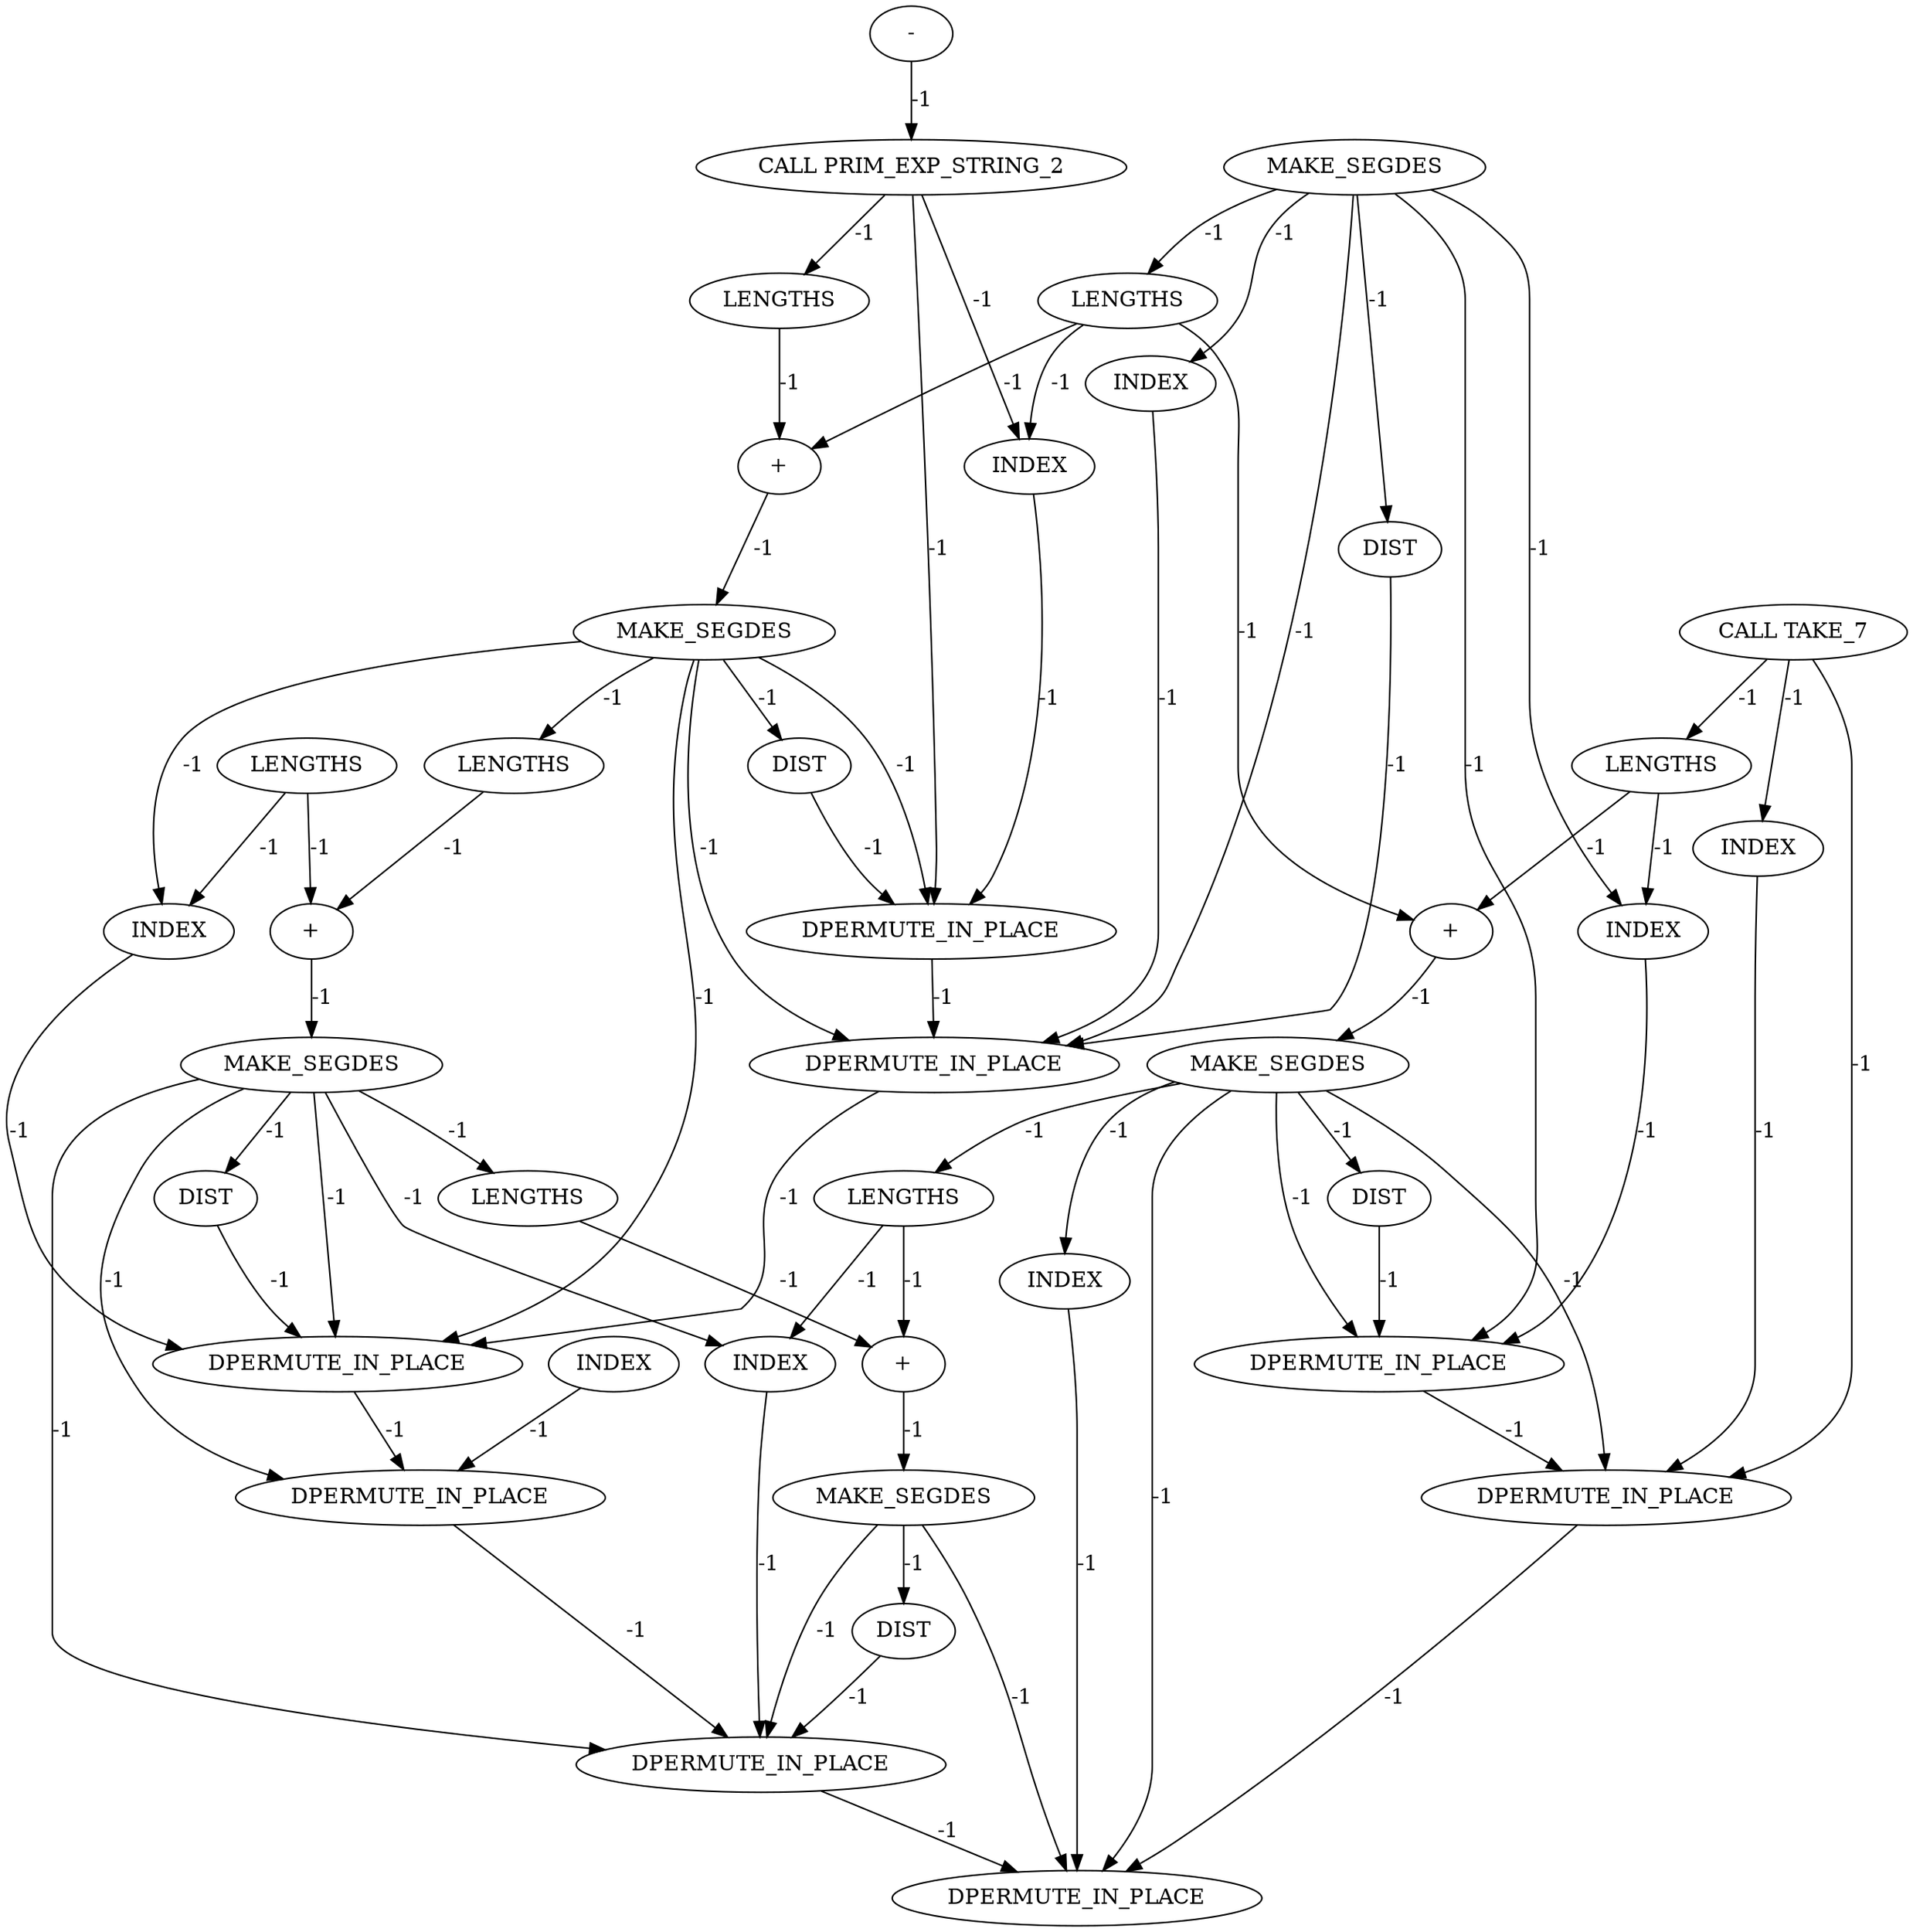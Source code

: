 digraph {
	maximal_independent_set_large_grid_INST_4767 [label=MAKE_SEGDES cost=0]
	maximal_independent_set_large_grid_INST_4739 [label=INDEX cost=0]
	maximal_independent_set_large_grid_INST_6001 [label=DPERMUTE_IN_PLACE cost=0]
	maximal_independent_set_large_grid_INST_4696 [label="+" cost=0]
	maximal_independent_set_large_grid_INST_4619 [label=INDEX cost=0]
	maximal_independent_set_large_grid_INST_4751 [label=INDEX cost=0]
	maximal_independent_set_large_grid_INST_4452 [label=LENGTHS cost=0]
	maximal_independent_set_large_grid_INST_1170 [label="CALL TAKE_7" cost=0]
	maximal_independent_set_large_grid_INST_4761 [label=LENGTHS cost=0]
	maximal_independent_set_large_grid_INST_4762 [label="+" cost=0]
	maximal_independent_set_large_grid_INST_1172 [label=MAKE_SEGDES cost=0]
	maximal_independent_set_large_grid_INST_1190 [label="CALL PRIM_EXP_STRING_2" cost=0]
	maximal_independent_set_large_grid_INST_6006 [label=DPERMUTE_IN_PLACE cost=0]
	maximal_independent_set_large_grid_INST_4673 [label=INDEX cost=0]
	maximal_independent_set_large_grid_INST_4458 [label=MAKE_SEGDES cost=0]
	maximal_independent_set_large_grid_INST_4442 [label=INDEX cost=0]
	maximal_independent_set_large_grid_INST_4607 [label=INDEX cost=0]
	maximal_independent_set_large_grid_INST_4743 [label=LENGTHS cost=0]
	maximal_independent_set_large_grid_INST_6007 [label=DPERMUTE_IN_PLACE cost=0]
	maximal_independent_set_large_grid_INST_4630 [label="+" cost=0]
	maximal_independent_set_large_grid_INST_4430 [label=INDEX cost=0]
	maximal_independent_set_large_grid_INST_1189 [label="-" cost=0]
	maximal_independent_set_large_grid_INST_4629 [label=LENGTHS cost=0]
	maximal_independent_set_large_grid_INST_6002 [label=DPERMUTE_IN_PLACE cost=0]
	maximal_independent_set_large_grid_INST_4635 [label=MAKE_SEGDES cost=0]
	maximal_independent_set_large_grid_INST_4453 [label="+" cost=0]
	maximal_independent_set_large_grid_INST_4641 [label=DIST cost=0]
	maximal_independent_set_large_grid_INST_6003 [label=DPERMUTE_IN_PLACE cost=0]
	maximal_independent_set_large_grid_INST_4695 [label=LENGTHS cost=0]
	maximal_independent_set_large_grid_INST_4434 [label=LENGTHS cost=0]
	maximal_independent_set_large_grid_INST_4707 [label=DIST cost=0]
	maximal_independent_set_large_grid_INST_4677 [label=LENGTHS cost=0]
	maximal_independent_set_large_grid_INST_6008 [label=DPERMUTE_IN_PLACE cost=0]
	maximal_independent_set_large_grid_INST_4773 [label=DIST cost=0]
	maximal_independent_set_large_grid_INST_6004 [label=DPERMUTE_IN_PLACE cost=0]
	maximal_independent_set_large_grid_INST_4596 [label=DIST cost=0]
	maximal_independent_set_large_grid_INST_6005 [label=DPERMUTE_IN_PLACE cost=0]
	maximal_independent_set_large_grid_INST_4464 [label=DIST cost=0]
	maximal_independent_set_large_grid_INST_4701 [label=MAKE_SEGDES cost=0]
	maximal_independent_set_large_grid_INST_4685 [label=INDEX cost=0]
	maximal_independent_set_large_grid_INST_4767 -> maximal_independent_set_large_grid_INST_4773 [label=-1 cost=-1]
	maximal_independent_set_large_grid_INST_4767 -> maximal_independent_set_large_grid_INST_6007 [label=-1 cost=-1]
	maximal_independent_set_large_grid_INST_4767 -> maximal_independent_set_large_grid_INST_6008 [label=-1 cost=-1]
	maximal_independent_set_large_grid_INST_4739 -> maximal_independent_set_large_grid_INST_6008 [label=-1 cost=-1]
	maximal_independent_set_large_grid_INST_6001 -> maximal_independent_set_large_grid_INST_6002 [label=-1 cost=-1]
	maximal_independent_set_large_grid_INST_4696 -> maximal_independent_set_large_grid_INST_4701 [label=-1 cost=-1]
	maximal_independent_set_large_grid_INST_4619 -> maximal_independent_set_large_grid_INST_6003 [label=-1 cost=-1]
	maximal_independent_set_large_grid_INST_4751 -> maximal_independent_set_large_grid_INST_6007 [label=-1 cost=-1]
	maximal_independent_set_large_grid_INST_4452 -> maximal_independent_set_large_grid_INST_4453 [label=-1 cost=-1]
	maximal_independent_set_large_grid_INST_4452 -> maximal_independent_set_large_grid_INST_4619 [label=-1 cost=-1]
	maximal_independent_set_large_grid_INST_4452 -> maximal_independent_set_large_grid_INST_4630 [label=-1 cost=-1]
	maximal_independent_set_large_grid_INST_1170 -> maximal_independent_set_large_grid_INST_4430 [label=-1 cost=-1]
	maximal_independent_set_large_grid_INST_1170 -> maximal_independent_set_large_grid_INST_4434 [label=-1 cost=-1]
	maximal_independent_set_large_grid_INST_1170 -> maximal_independent_set_large_grid_INST_6002 [label=-1 cost=-1]
	maximal_independent_set_large_grid_INST_4761 -> maximal_independent_set_large_grid_INST_4762 [label=-1 cost=-1]
	maximal_independent_set_large_grid_INST_4762 -> maximal_independent_set_large_grid_INST_4767 [label=-1 cost=-1]
	maximal_independent_set_large_grid_INST_1172 -> maximal_independent_set_large_grid_INST_4442 [label=-1 cost=-1]
	maximal_independent_set_large_grid_INST_1172 -> maximal_independent_set_large_grid_INST_4452 [label=-1 cost=-1]
	maximal_independent_set_large_grid_INST_1172 -> maximal_independent_set_large_grid_INST_6001 [label=-1 cost=-1]
	maximal_independent_set_large_grid_INST_1172 -> maximal_independent_set_large_grid_INST_4596 [label=-1 cost=-1]
	maximal_independent_set_large_grid_INST_1172 -> maximal_independent_set_large_grid_INST_4607 [label=-1 cost=-1]
	maximal_independent_set_large_grid_INST_1172 -> maximal_independent_set_large_grid_INST_6004 [label=-1 cost=-1]
	maximal_independent_set_large_grid_INST_1190 -> maximal_independent_set_large_grid_INST_4619 [label=-1 cost=-1]
	maximal_independent_set_large_grid_INST_1190 -> maximal_independent_set_large_grid_INST_4629 [label=-1 cost=-1]
	maximal_independent_set_large_grid_INST_1190 -> maximal_independent_set_large_grid_INST_6003 [label=-1 cost=-1]
	maximal_independent_set_large_grid_INST_6006 -> maximal_independent_set_large_grid_INST_6007 [label=-1 cost=-1]
	maximal_independent_set_large_grid_INST_4673 -> maximal_independent_set_large_grid_INST_6006 [label=-1 cost=-1]
	maximal_independent_set_large_grid_INST_4458 -> maximal_independent_set_large_grid_INST_4464 [label=-1 cost=-1]
	maximal_independent_set_large_grid_INST_4458 -> maximal_independent_set_large_grid_INST_6001 [label=-1 cost=-1]
	maximal_independent_set_large_grid_INST_4458 -> maximal_independent_set_large_grid_INST_6002 [label=-1 cost=-1]
	maximal_independent_set_large_grid_INST_4458 -> maximal_independent_set_large_grid_INST_4739 [label=-1 cost=-1]
	maximal_independent_set_large_grid_INST_4458 -> maximal_independent_set_large_grid_INST_4743 [label=-1 cost=-1]
	maximal_independent_set_large_grid_INST_4458 -> maximal_independent_set_large_grid_INST_6008 [label=-1 cost=-1]
	maximal_independent_set_large_grid_INST_4442 -> maximal_independent_set_large_grid_INST_6001 [label=-1 cost=-1]
	maximal_independent_set_large_grid_INST_4607 -> maximal_independent_set_large_grid_INST_6004 [label=-1 cost=-1]
	maximal_independent_set_large_grid_INST_4743 -> maximal_independent_set_large_grid_INST_4751 [label=-1 cost=-1]
	maximal_independent_set_large_grid_INST_4743 -> maximal_independent_set_large_grid_INST_4762 [label=-1 cost=-1]
	maximal_independent_set_large_grid_INST_6007 -> maximal_independent_set_large_grid_INST_6008 [label=-1 cost=-1]
	maximal_independent_set_large_grid_INST_4630 -> maximal_independent_set_large_grid_INST_4635 [label=-1 cost=-1]
	maximal_independent_set_large_grid_INST_4430 -> maximal_independent_set_large_grid_INST_6002 [label=-1 cost=-1]
	maximal_independent_set_large_grid_INST_1189 -> maximal_independent_set_large_grid_INST_1190 [label=-1 cost=-1]
	maximal_independent_set_large_grid_INST_4629 -> maximal_independent_set_large_grid_INST_4630 [label=-1 cost=-1]
	maximal_independent_set_large_grid_INST_6002 -> maximal_independent_set_large_grid_INST_6008 [label=-1 cost=-1]
	maximal_independent_set_large_grid_INST_4635 -> maximal_independent_set_large_grid_INST_4641 [label=-1 cost=-1]
	maximal_independent_set_large_grid_INST_4635 -> maximal_independent_set_large_grid_INST_6003 [label=-1 cost=-1]
	maximal_independent_set_large_grid_INST_4635 -> maximal_independent_set_large_grid_INST_6004 [label=-1 cost=-1]
	maximal_independent_set_large_grid_INST_4635 -> maximal_independent_set_large_grid_INST_4685 [label=-1 cost=-1]
	maximal_independent_set_large_grid_INST_4635 -> maximal_independent_set_large_grid_INST_4695 [label=-1 cost=-1]
	maximal_independent_set_large_grid_INST_4635 -> maximal_independent_set_large_grid_INST_6005 [label=-1 cost=-1]
	maximal_independent_set_large_grid_INST_4453 -> maximal_independent_set_large_grid_INST_4458 [label=-1 cost=-1]
	maximal_independent_set_large_grid_INST_4641 -> maximal_independent_set_large_grid_INST_6003 [label=-1 cost=-1]
	maximal_independent_set_large_grid_INST_6003 -> maximal_independent_set_large_grid_INST_6004 [label=-1 cost=-1]
	maximal_independent_set_large_grid_INST_4695 -> maximal_independent_set_large_grid_INST_4696 [label=-1 cost=-1]
	maximal_independent_set_large_grid_INST_4434 -> maximal_independent_set_large_grid_INST_4442 [label=-1 cost=-1]
	maximal_independent_set_large_grid_INST_4434 -> maximal_independent_set_large_grid_INST_4453 [label=-1 cost=-1]
	maximal_independent_set_large_grid_INST_4707 -> maximal_independent_set_large_grid_INST_6005 [label=-1 cost=-1]
	maximal_independent_set_large_grid_INST_4677 -> maximal_independent_set_large_grid_INST_4685 [label=-1 cost=-1]
	maximal_independent_set_large_grid_INST_4677 -> maximal_independent_set_large_grid_INST_4696 [label=-1 cost=-1]
	maximal_independent_set_large_grid_INST_4773 -> maximal_independent_set_large_grid_INST_6007 [label=-1 cost=-1]
	maximal_independent_set_large_grid_INST_6004 -> maximal_independent_set_large_grid_INST_6005 [label=-1 cost=-1]
	maximal_independent_set_large_grid_INST_4596 -> maximal_independent_set_large_grid_INST_6004 [label=-1 cost=-1]
	maximal_independent_set_large_grid_INST_6005 -> maximal_independent_set_large_grid_INST_6006 [label=-1 cost=-1]
	maximal_independent_set_large_grid_INST_4464 -> maximal_independent_set_large_grid_INST_6001 [label=-1 cost=-1]
	maximal_independent_set_large_grid_INST_4701 -> maximal_independent_set_large_grid_INST_4707 [label=-1 cost=-1]
	maximal_independent_set_large_grid_INST_4701 -> maximal_independent_set_large_grid_INST_6005 [label=-1 cost=-1]
	maximal_independent_set_large_grid_INST_4701 -> maximal_independent_set_large_grid_INST_6006 [label=-1 cost=-1]
	maximal_independent_set_large_grid_INST_4701 -> maximal_independent_set_large_grid_INST_4751 [label=-1 cost=-1]
	maximal_independent_set_large_grid_INST_4701 -> maximal_independent_set_large_grid_INST_4761 [label=-1 cost=-1]
	maximal_independent_set_large_grid_INST_4701 -> maximal_independent_set_large_grid_INST_6007 [label=-1 cost=-1]
	maximal_independent_set_large_grid_INST_4685 -> maximal_independent_set_large_grid_INST_6005 [label=-1 cost=-1]
}
